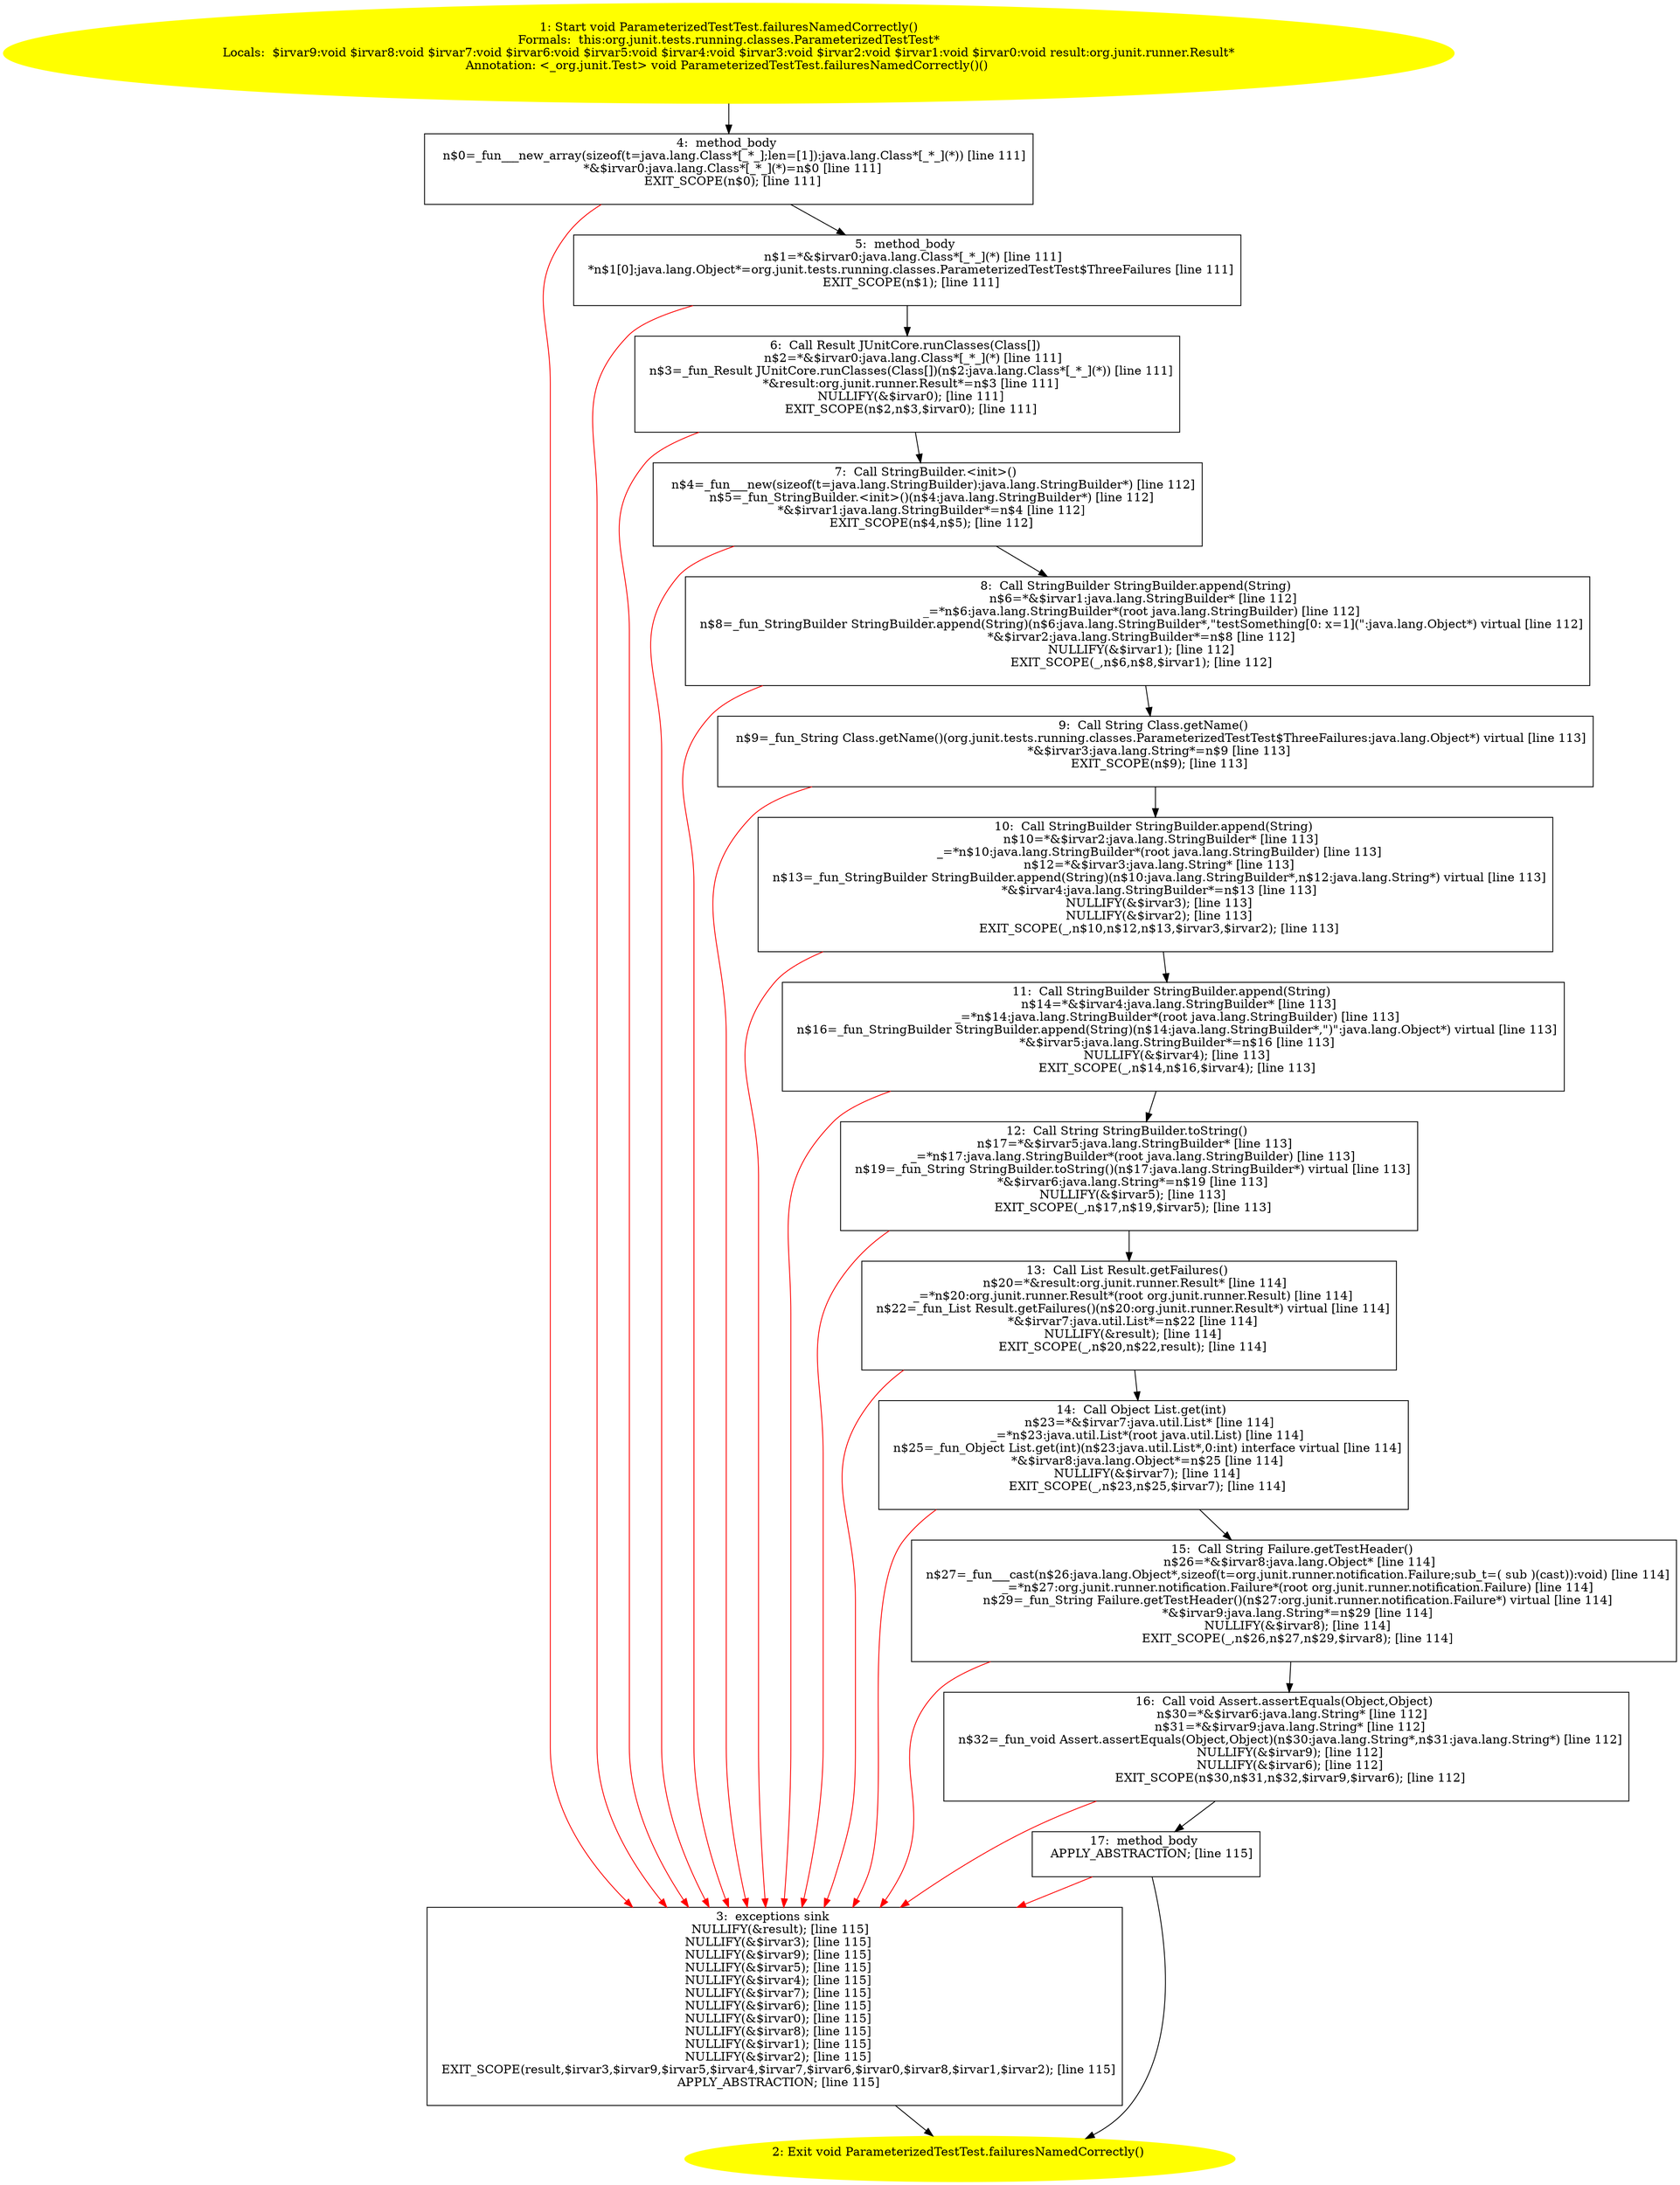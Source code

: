 /* @generated */
digraph cfg {
"org.junit.tests.running.classes.ParameterizedTestTest.failuresNamedCorrectly():void.c174189e07e42c6bcec473fab2221f83_1" [label="1: Start void ParameterizedTestTest.failuresNamedCorrectly()\nFormals:  this:org.junit.tests.running.classes.ParameterizedTestTest*\nLocals:  $irvar9:void $irvar8:void $irvar7:void $irvar6:void $irvar5:void $irvar4:void $irvar3:void $irvar2:void $irvar1:void $irvar0:void result:org.junit.runner.Result*\nAnnotation: <_org.junit.Test> void ParameterizedTestTest.failuresNamedCorrectly()() \n  " color=yellow style=filled]
	

	 "org.junit.tests.running.classes.ParameterizedTestTest.failuresNamedCorrectly():void.c174189e07e42c6bcec473fab2221f83_1" -> "org.junit.tests.running.classes.ParameterizedTestTest.failuresNamedCorrectly():void.c174189e07e42c6bcec473fab2221f83_4" ;
"org.junit.tests.running.classes.ParameterizedTestTest.failuresNamedCorrectly():void.c174189e07e42c6bcec473fab2221f83_2" [label="2: Exit void ParameterizedTestTest.failuresNamedCorrectly() \n  " color=yellow style=filled]
	

"org.junit.tests.running.classes.ParameterizedTestTest.failuresNamedCorrectly():void.c174189e07e42c6bcec473fab2221f83_3" [label="3:  exceptions sink \n   NULLIFY(&result); [line 115]\n  NULLIFY(&$irvar3); [line 115]\n  NULLIFY(&$irvar9); [line 115]\n  NULLIFY(&$irvar5); [line 115]\n  NULLIFY(&$irvar4); [line 115]\n  NULLIFY(&$irvar7); [line 115]\n  NULLIFY(&$irvar6); [line 115]\n  NULLIFY(&$irvar0); [line 115]\n  NULLIFY(&$irvar8); [line 115]\n  NULLIFY(&$irvar1); [line 115]\n  NULLIFY(&$irvar2); [line 115]\n  EXIT_SCOPE(result,$irvar3,$irvar9,$irvar5,$irvar4,$irvar7,$irvar6,$irvar0,$irvar8,$irvar1,$irvar2); [line 115]\n  APPLY_ABSTRACTION; [line 115]\n " shape="box"]
	

	 "org.junit.tests.running.classes.ParameterizedTestTest.failuresNamedCorrectly():void.c174189e07e42c6bcec473fab2221f83_3" -> "org.junit.tests.running.classes.ParameterizedTestTest.failuresNamedCorrectly():void.c174189e07e42c6bcec473fab2221f83_2" ;
"org.junit.tests.running.classes.ParameterizedTestTest.failuresNamedCorrectly():void.c174189e07e42c6bcec473fab2221f83_4" [label="4:  method_body \n   n$0=_fun___new_array(sizeof(t=java.lang.Class*[_*_];len=[1]):java.lang.Class*[_*_](*)) [line 111]\n  *&$irvar0:java.lang.Class*[_*_](*)=n$0 [line 111]\n  EXIT_SCOPE(n$0); [line 111]\n " shape="box"]
	

	 "org.junit.tests.running.classes.ParameterizedTestTest.failuresNamedCorrectly():void.c174189e07e42c6bcec473fab2221f83_4" -> "org.junit.tests.running.classes.ParameterizedTestTest.failuresNamedCorrectly():void.c174189e07e42c6bcec473fab2221f83_5" ;
	 "org.junit.tests.running.classes.ParameterizedTestTest.failuresNamedCorrectly():void.c174189e07e42c6bcec473fab2221f83_4" -> "org.junit.tests.running.classes.ParameterizedTestTest.failuresNamedCorrectly():void.c174189e07e42c6bcec473fab2221f83_3" [color="red" ];
"org.junit.tests.running.classes.ParameterizedTestTest.failuresNamedCorrectly():void.c174189e07e42c6bcec473fab2221f83_5" [label="5:  method_body \n   n$1=*&$irvar0:java.lang.Class*[_*_](*) [line 111]\n  *n$1[0]:java.lang.Object*=org.junit.tests.running.classes.ParameterizedTestTest$ThreeFailures [line 111]\n  EXIT_SCOPE(n$1); [line 111]\n " shape="box"]
	

	 "org.junit.tests.running.classes.ParameterizedTestTest.failuresNamedCorrectly():void.c174189e07e42c6bcec473fab2221f83_5" -> "org.junit.tests.running.classes.ParameterizedTestTest.failuresNamedCorrectly():void.c174189e07e42c6bcec473fab2221f83_6" ;
	 "org.junit.tests.running.classes.ParameterizedTestTest.failuresNamedCorrectly():void.c174189e07e42c6bcec473fab2221f83_5" -> "org.junit.tests.running.classes.ParameterizedTestTest.failuresNamedCorrectly():void.c174189e07e42c6bcec473fab2221f83_3" [color="red" ];
"org.junit.tests.running.classes.ParameterizedTestTest.failuresNamedCorrectly():void.c174189e07e42c6bcec473fab2221f83_6" [label="6:  Call Result JUnitCore.runClasses(Class[]) \n   n$2=*&$irvar0:java.lang.Class*[_*_](*) [line 111]\n  n$3=_fun_Result JUnitCore.runClasses(Class[])(n$2:java.lang.Class*[_*_](*)) [line 111]\n  *&result:org.junit.runner.Result*=n$3 [line 111]\n  NULLIFY(&$irvar0); [line 111]\n  EXIT_SCOPE(n$2,n$3,$irvar0); [line 111]\n " shape="box"]
	

	 "org.junit.tests.running.classes.ParameterizedTestTest.failuresNamedCorrectly():void.c174189e07e42c6bcec473fab2221f83_6" -> "org.junit.tests.running.classes.ParameterizedTestTest.failuresNamedCorrectly():void.c174189e07e42c6bcec473fab2221f83_7" ;
	 "org.junit.tests.running.classes.ParameterizedTestTest.failuresNamedCorrectly():void.c174189e07e42c6bcec473fab2221f83_6" -> "org.junit.tests.running.classes.ParameterizedTestTest.failuresNamedCorrectly():void.c174189e07e42c6bcec473fab2221f83_3" [color="red" ];
"org.junit.tests.running.classes.ParameterizedTestTest.failuresNamedCorrectly():void.c174189e07e42c6bcec473fab2221f83_7" [label="7:  Call StringBuilder.<init>() \n   n$4=_fun___new(sizeof(t=java.lang.StringBuilder):java.lang.StringBuilder*) [line 112]\n  n$5=_fun_StringBuilder.<init>()(n$4:java.lang.StringBuilder*) [line 112]\n  *&$irvar1:java.lang.StringBuilder*=n$4 [line 112]\n  EXIT_SCOPE(n$4,n$5); [line 112]\n " shape="box"]
	

	 "org.junit.tests.running.classes.ParameterizedTestTest.failuresNamedCorrectly():void.c174189e07e42c6bcec473fab2221f83_7" -> "org.junit.tests.running.classes.ParameterizedTestTest.failuresNamedCorrectly():void.c174189e07e42c6bcec473fab2221f83_8" ;
	 "org.junit.tests.running.classes.ParameterizedTestTest.failuresNamedCorrectly():void.c174189e07e42c6bcec473fab2221f83_7" -> "org.junit.tests.running.classes.ParameterizedTestTest.failuresNamedCorrectly():void.c174189e07e42c6bcec473fab2221f83_3" [color="red" ];
"org.junit.tests.running.classes.ParameterizedTestTest.failuresNamedCorrectly():void.c174189e07e42c6bcec473fab2221f83_8" [label="8:  Call StringBuilder StringBuilder.append(String) \n   n$6=*&$irvar1:java.lang.StringBuilder* [line 112]\n  _=*n$6:java.lang.StringBuilder*(root java.lang.StringBuilder) [line 112]\n  n$8=_fun_StringBuilder StringBuilder.append(String)(n$6:java.lang.StringBuilder*,\"testSomething[0: x=1](\":java.lang.Object*) virtual [line 112]\n  *&$irvar2:java.lang.StringBuilder*=n$8 [line 112]\n  NULLIFY(&$irvar1); [line 112]\n  EXIT_SCOPE(_,n$6,n$8,$irvar1); [line 112]\n " shape="box"]
	

	 "org.junit.tests.running.classes.ParameterizedTestTest.failuresNamedCorrectly():void.c174189e07e42c6bcec473fab2221f83_8" -> "org.junit.tests.running.classes.ParameterizedTestTest.failuresNamedCorrectly():void.c174189e07e42c6bcec473fab2221f83_9" ;
	 "org.junit.tests.running.classes.ParameterizedTestTest.failuresNamedCorrectly():void.c174189e07e42c6bcec473fab2221f83_8" -> "org.junit.tests.running.classes.ParameterizedTestTest.failuresNamedCorrectly():void.c174189e07e42c6bcec473fab2221f83_3" [color="red" ];
"org.junit.tests.running.classes.ParameterizedTestTest.failuresNamedCorrectly():void.c174189e07e42c6bcec473fab2221f83_9" [label="9:  Call String Class.getName() \n   n$9=_fun_String Class.getName()(org.junit.tests.running.classes.ParameterizedTestTest$ThreeFailures:java.lang.Object*) virtual [line 113]\n  *&$irvar3:java.lang.String*=n$9 [line 113]\n  EXIT_SCOPE(n$9); [line 113]\n " shape="box"]
	

	 "org.junit.tests.running.classes.ParameterizedTestTest.failuresNamedCorrectly():void.c174189e07e42c6bcec473fab2221f83_9" -> "org.junit.tests.running.classes.ParameterizedTestTest.failuresNamedCorrectly():void.c174189e07e42c6bcec473fab2221f83_10" ;
	 "org.junit.tests.running.classes.ParameterizedTestTest.failuresNamedCorrectly():void.c174189e07e42c6bcec473fab2221f83_9" -> "org.junit.tests.running.classes.ParameterizedTestTest.failuresNamedCorrectly():void.c174189e07e42c6bcec473fab2221f83_3" [color="red" ];
"org.junit.tests.running.classes.ParameterizedTestTest.failuresNamedCorrectly():void.c174189e07e42c6bcec473fab2221f83_10" [label="10:  Call StringBuilder StringBuilder.append(String) \n   n$10=*&$irvar2:java.lang.StringBuilder* [line 113]\n  _=*n$10:java.lang.StringBuilder*(root java.lang.StringBuilder) [line 113]\n  n$12=*&$irvar3:java.lang.String* [line 113]\n  n$13=_fun_StringBuilder StringBuilder.append(String)(n$10:java.lang.StringBuilder*,n$12:java.lang.String*) virtual [line 113]\n  *&$irvar4:java.lang.StringBuilder*=n$13 [line 113]\n  NULLIFY(&$irvar3); [line 113]\n  NULLIFY(&$irvar2); [line 113]\n  EXIT_SCOPE(_,n$10,n$12,n$13,$irvar3,$irvar2); [line 113]\n " shape="box"]
	

	 "org.junit.tests.running.classes.ParameterizedTestTest.failuresNamedCorrectly():void.c174189e07e42c6bcec473fab2221f83_10" -> "org.junit.tests.running.classes.ParameterizedTestTest.failuresNamedCorrectly():void.c174189e07e42c6bcec473fab2221f83_11" ;
	 "org.junit.tests.running.classes.ParameterizedTestTest.failuresNamedCorrectly():void.c174189e07e42c6bcec473fab2221f83_10" -> "org.junit.tests.running.classes.ParameterizedTestTest.failuresNamedCorrectly():void.c174189e07e42c6bcec473fab2221f83_3" [color="red" ];
"org.junit.tests.running.classes.ParameterizedTestTest.failuresNamedCorrectly():void.c174189e07e42c6bcec473fab2221f83_11" [label="11:  Call StringBuilder StringBuilder.append(String) \n   n$14=*&$irvar4:java.lang.StringBuilder* [line 113]\n  _=*n$14:java.lang.StringBuilder*(root java.lang.StringBuilder) [line 113]\n  n$16=_fun_StringBuilder StringBuilder.append(String)(n$14:java.lang.StringBuilder*,\")\":java.lang.Object*) virtual [line 113]\n  *&$irvar5:java.lang.StringBuilder*=n$16 [line 113]\n  NULLIFY(&$irvar4); [line 113]\n  EXIT_SCOPE(_,n$14,n$16,$irvar4); [line 113]\n " shape="box"]
	

	 "org.junit.tests.running.classes.ParameterizedTestTest.failuresNamedCorrectly():void.c174189e07e42c6bcec473fab2221f83_11" -> "org.junit.tests.running.classes.ParameterizedTestTest.failuresNamedCorrectly():void.c174189e07e42c6bcec473fab2221f83_12" ;
	 "org.junit.tests.running.classes.ParameterizedTestTest.failuresNamedCorrectly():void.c174189e07e42c6bcec473fab2221f83_11" -> "org.junit.tests.running.classes.ParameterizedTestTest.failuresNamedCorrectly():void.c174189e07e42c6bcec473fab2221f83_3" [color="red" ];
"org.junit.tests.running.classes.ParameterizedTestTest.failuresNamedCorrectly():void.c174189e07e42c6bcec473fab2221f83_12" [label="12:  Call String StringBuilder.toString() \n   n$17=*&$irvar5:java.lang.StringBuilder* [line 113]\n  _=*n$17:java.lang.StringBuilder*(root java.lang.StringBuilder) [line 113]\n  n$19=_fun_String StringBuilder.toString()(n$17:java.lang.StringBuilder*) virtual [line 113]\n  *&$irvar6:java.lang.String*=n$19 [line 113]\n  NULLIFY(&$irvar5); [line 113]\n  EXIT_SCOPE(_,n$17,n$19,$irvar5); [line 113]\n " shape="box"]
	

	 "org.junit.tests.running.classes.ParameterizedTestTest.failuresNamedCorrectly():void.c174189e07e42c6bcec473fab2221f83_12" -> "org.junit.tests.running.classes.ParameterizedTestTest.failuresNamedCorrectly():void.c174189e07e42c6bcec473fab2221f83_13" ;
	 "org.junit.tests.running.classes.ParameterizedTestTest.failuresNamedCorrectly():void.c174189e07e42c6bcec473fab2221f83_12" -> "org.junit.tests.running.classes.ParameterizedTestTest.failuresNamedCorrectly():void.c174189e07e42c6bcec473fab2221f83_3" [color="red" ];
"org.junit.tests.running.classes.ParameterizedTestTest.failuresNamedCorrectly():void.c174189e07e42c6bcec473fab2221f83_13" [label="13:  Call List Result.getFailures() \n   n$20=*&result:org.junit.runner.Result* [line 114]\n  _=*n$20:org.junit.runner.Result*(root org.junit.runner.Result) [line 114]\n  n$22=_fun_List Result.getFailures()(n$20:org.junit.runner.Result*) virtual [line 114]\n  *&$irvar7:java.util.List*=n$22 [line 114]\n  NULLIFY(&result); [line 114]\n  EXIT_SCOPE(_,n$20,n$22,result); [line 114]\n " shape="box"]
	

	 "org.junit.tests.running.classes.ParameterizedTestTest.failuresNamedCorrectly():void.c174189e07e42c6bcec473fab2221f83_13" -> "org.junit.tests.running.classes.ParameterizedTestTest.failuresNamedCorrectly():void.c174189e07e42c6bcec473fab2221f83_14" ;
	 "org.junit.tests.running.classes.ParameterizedTestTest.failuresNamedCorrectly():void.c174189e07e42c6bcec473fab2221f83_13" -> "org.junit.tests.running.classes.ParameterizedTestTest.failuresNamedCorrectly():void.c174189e07e42c6bcec473fab2221f83_3" [color="red" ];
"org.junit.tests.running.classes.ParameterizedTestTest.failuresNamedCorrectly():void.c174189e07e42c6bcec473fab2221f83_14" [label="14:  Call Object List.get(int) \n   n$23=*&$irvar7:java.util.List* [line 114]\n  _=*n$23:java.util.List*(root java.util.List) [line 114]\n  n$25=_fun_Object List.get(int)(n$23:java.util.List*,0:int) interface virtual [line 114]\n  *&$irvar8:java.lang.Object*=n$25 [line 114]\n  NULLIFY(&$irvar7); [line 114]\n  EXIT_SCOPE(_,n$23,n$25,$irvar7); [line 114]\n " shape="box"]
	

	 "org.junit.tests.running.classes.ParameterizedTestTest.failuresNamedCorrectly():void.c174189e07e42c6bcec473fab2221f83_14" -> "org.junit.tests.running.classes.ParameterizedTestTest.failuresNamedCorrectly():void.c174189e07e42c6bcec473fab2221f83_15" ;
	 "org.junit.tests.running.classes.ParameterizedTestTest.failuresNamedCorrectly():void.c174189e07e42c6bcec473fab2221f83_14" -> "org.junit.tests.running.classes.ParameterizedTestTest.failuresNamedCorrectly():void.c174189e07e42c6bcec473fab2221f83_3" [color="red" ];
"org.junit.tests.running.classes.ParameterizedTestTest.failuresNamedCorrectly():void.c174189e07e42c6bcec473fab2221f83_15" [label="15:  Call String Failure.getTestHeader() \n   n$26=*&$irvar8:java.lang.Object* [line 114]\n  n$27=_fun___cast(n$26:java.lang.Object*,sizeof(t=org.junit.runner.notification.Failure;sub_t=( sub )(cast)):void) [line 114]\n  _=*n$27:org.junit.runner.notification.Failure*(root org.junit.runner.notification.Failure) [line 114]\n  n$29=_fun_String Failure.getTestHeader()(n$27:org.junit.runner.notification.Failure*) virtual [line 114]\n  *&$irvar9:java.lang.String*=n$29 [line 114]\n  NULLIFY(&$irvar8); [line 114]\n  EXIT_SCOPE(_,n$26,n$27,n$29,$irvar8); [line 114]\n " shape="box"]
	

	 "org.junit.tests.running.classes.ParameterizedTestTest.failuresNamedCorrectly():void.c174189e07e42c6bcec473fab2221f83_15" -> "org.junit.tests.running.classes.ParameterizedTestTest.failuresNamedCorrectly():void.c174189e07e42c6bcec473fab2221f83_16" ;
	 "org.junit.tests.running.classes.ParameterizedTestTest.failuresNamedCorrectly():void.c174189e07e42c6bcec473fab2221f83_15" -> "org.junit.tests.running.classes.ParameterizedTestTest.failuresNamedCorrectly():void.c174189e07e42c6bcec473fab2221f83_3" [color="red" ];
"org.junit.tests.running.classes.ParameterizedTestTest.failuresNamedCorrectly():void.c174189e07e42c6bcec473fab2221f83_16" [label="16:  Call void Assert.assertEquals(Object,Object) \n   n$30=*&$irvar6:java.lang.String* [line 112]\n  n$31=*&$irvar9:java.lang.String* [line 112]\n  n$32=_fun_void Assert.assertEquals(Object,Object)(n$30:java.lang.String*,n$31:java.lang.String*) [line 112]\n  NULLIFY(&$irvar9); [line 112]\n  NULLIFY(&$irvar6); [line 112]\n  EXIT_SCOPE(n$30,n$31,n$32,$irvar9,$irvar6); [line 112]\n " shape="box"]
	

	 "org.junit.tests.running.classes.ParameterizedTestTest.failuresNamedCorrectly():void.c174189e07e42c6bcec473fab2221f83_16" -> "org.junit.tests.running.classes.ParameterizedTestTest.failuresNamedCorrectly():void.c174189e07e42c6bcec473fab2221f83_17" ;
	 "org.junit.tests.running.classes.ParameterizedTestTest.failuresNamedCorrectly():void.c174189e07e42c6bcec473fab2221f83_16" -> "org.junit.tests.running.classes.ParameterizedTestTest.failuresNamedCorrectly():void.c174189e07e42c6bcec473fab2221f83_3" [color="red" ];
"org.junit.tests.running.classes.ParameterizedTestTest.failuresNamedCorrectly():void.c174189e07e42c6bcec473fab2221f83_17" [label="17:  method_body \n   APPLY_ABSTRACTION; [line 115]\n " shape="box"]
	

	 "org.junit.tests.running.classes.ParameterizedTestTest.failuresNamedCorrectly():void.c174189e07e42c6bcec473fab2221f83_17" -> "org.junit.tests.running.classes.ParameterizedTestTest.failuresNamedCorrectly():void.c174189e07e42c6bcec473fab2221f83_2" ;
	 "org.junit.tests.running.classes.ParameterizedTestTest.failuresNamedCorrectly():void.c174189e07e42c6bcec473fab2221f83_17" -> "org.junit.tests.running.classes.ParameterizedTestTest.failuresNamedCorrectly():void.c174189e07e42c6bcec473fab2221f83_3" [color="red" ];
}
